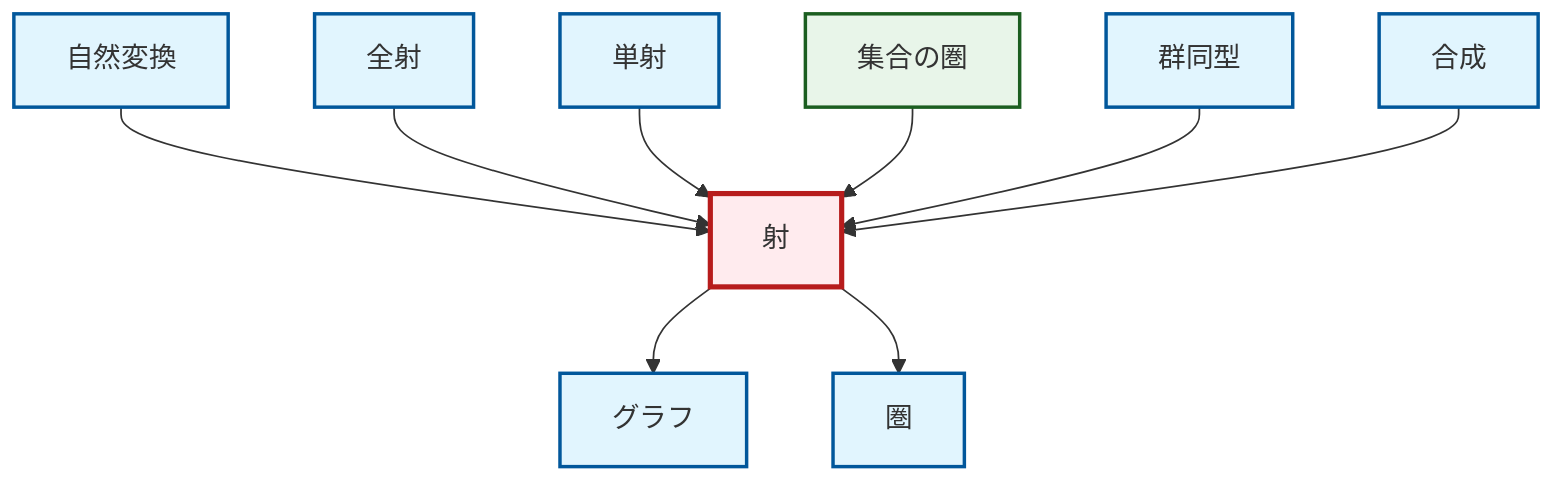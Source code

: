 graph TD
    classDef definition fill:#e1f5fe,stroke:#01579b,stroke-width:2px
    classDef theorem fill:#f3e5f5,stroke:#4a148c,stroke-width:2px
    classDef axiom fill:#fff3e0,stroke:#e65100,stroke-width:2px
    classDef example fill:#e8f5e9,stroke:#1b5e20,stroke-width:2px
    classDef current fill:#ffebee,stroke:#b71c1c,stroke-width:3px
    def-composition["合成"]:::definition
    def-isomorphism["群同型"]:::definition
    def-morphism["射"]:::definition
    def-category["圏"]:::definition
    ex-set-category["集合の圏"]:::example
    def-epimorphism["全射"]:::definition
    def-monomorphism["単射"]:::definition
    def-graph["グラフ"]:::definition
    def-natural-transformation["自然変換"]:::definition
    def-natural-transformation --> def-morphism
    def-morphism --> def-graph
    def-epimorphism --> def-morphism
    def-monomorphism --> def-morphism
    ex-set-category --> def-morphism
    def-isomorphism --> def-morphism
    def-composition --> def-morphism
    def-morphism --> def-category
    class def-morphism current